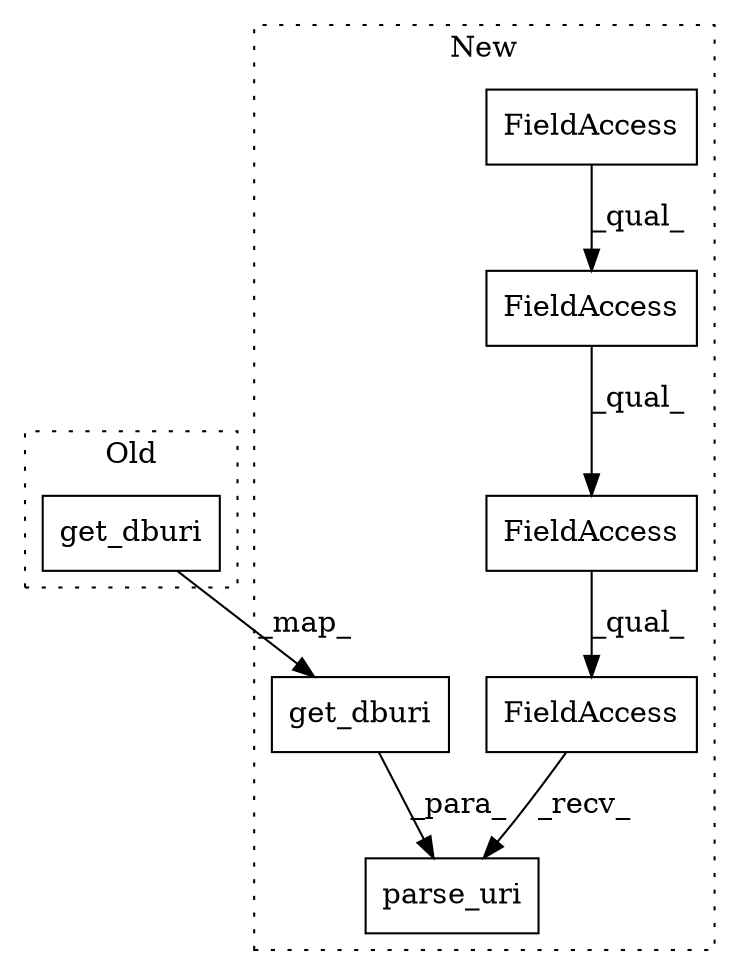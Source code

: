 digraph G {
subgraph cluster0 {
1 [label="get_dburi" a="32" s="3137" l="11" shape="box"];
label = "Old";
style="dotted";
}
subgraph cluster1 {
2 [label="get_dburi" a="32" s="3206" l="11" shape="box"];
3 [label="parse_uri" a="32" s="3196,3217" l="10,1" shape="box"];
4 [label="FieldAccess" a="22" s="3165" l="30" shape="box"];
5 [label="FieldAccess" a="22" s="3165" l="21" shape="box"];
6 [label="FieldAccess" a="22" s="3165" l="15" shape="box"];
7 [label="FieldAccess" a="22" s="3165" l="11" shape="box"];
label = "New";
style="dotted";
}
1 -> 2 [label="_map_"];
2 -> 3 [label="_para_"];
4 -> 3 [label="_recv_"];
5 -> 4 [label="_qual_"];
6 -> 5 [label="_qual_"];
7 -> 6 [label="_qual_"];
}